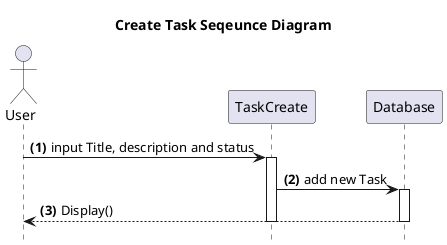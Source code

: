 @startuml
title **Create Task** Seqeunce Diagram
hide footbox
Actor User
autonumber "<b>(0)"
User -> TaskCreate : input Title, description and status
activate TaskCreate
TaskCreate -> Database : add new Task
activate Database
Database --> User : Display()
deactivate Database
deactivate TaskCreate
@enduml
